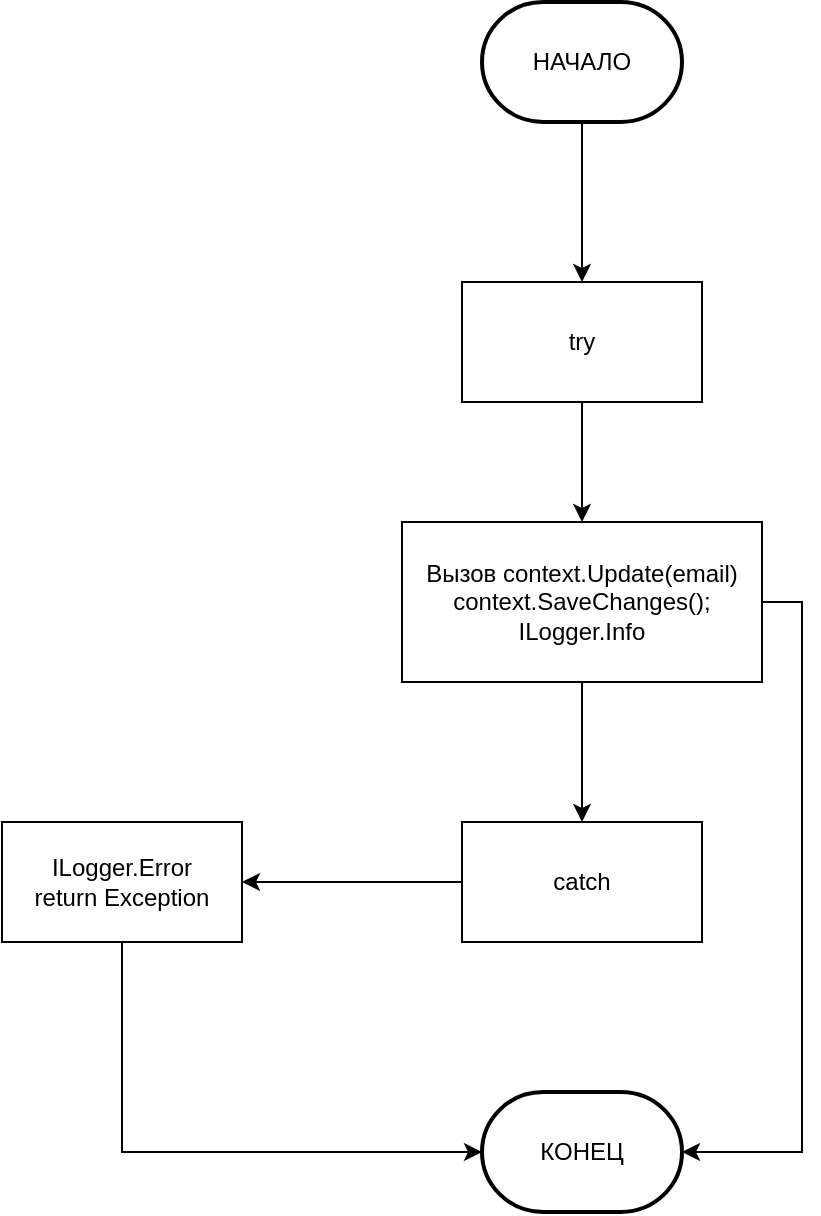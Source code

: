 <mxfile version="13.9.9" type="device"><diagram id="bKNoFxUff-omr4E7laql" name="Страница 1"><mxGraphModel dx="852" dy="494" grid="1" gridSize="10" guides="1" tooltips="1" connect="1" arrows="1" fold="1" page="1" pageScale="1" pageWidth="827" pageHeight="1169" math="0" shadow="0"><root><mxCell id="0"/><mxCell id="1" parent="0"/><mxCell id="05mlmkK7A6dDFGRdYLX1-3" style="edgeStyle=orthogonalEdgeStyle;rounded=0;orthogonalLoop=1;jettySize=auto;html=1;" edge="1" parent="1" source="05mlmkK7A6dDFGRdYLX1-1" target="05mlmkK7A6dDFGRdYLX1-2"><mxGeometry relative="1" as="geometry"/></mxCell><mxCell id="05mlmkK7A6dDFGRdYLX1-1" value="НАЧАЛО" style="strokeWidth=2;html=1;shape=mxgraph.flowchart.terminator;whiteSpace=wrap;" vertex="1" parent="1"><mxGeometry x="350" y="10" width="100" height="60" as="geometry"/></mxCell><mxCell id="05mlmkK7A6dDFGRdYLX1-5" style="edgeStyle=orthogonalEdgeStyle;rounded=0;orthogonalLoop=1;jettySize=auto;html=1;entryX=0.5;entryY=0;entryDx=0;entryDy=0;" edge="1" parent="1" source="05mlmkK7A6dDFGRdYLX1-2" target="05mlmkK7A6dDFGRdYLX1-4"><mxGeometry relative="1" as="geometry"/></mxCell><mxCell id="05mlmkK7A6dDFGRdYLX1-2" value="try" style="rounded=0;whiteSpace=wrap;html=1;" vertex="1" parent="1"><mxGeometry x="340" y="150" width="120" height="60" as="geometry"/></mxCell><mxCell id="05mlmkK7A6dDFGRdYLX1-7" style="edgeStyle=orthogonalEdgeStyle;rounded=0;orthogonalLoop=1;jettySize=auto;html=1;entryX=0.5;entryY=0;entryDx=0;entryDy=0;" edge="1" parent="1" source="05mlmkK7A6dDFGRdYLX1-4" target="05mlmkK7A6dDFGRdYLX1-6"><mxGeometry relative="1" as="geometry"/></mxCell><mxCell id="05mlmkK7A6dDFGRdYLX1-13" style="edgeStyle=orthogonalEdgeStyle;rounded=0;orthogonalLoop=1;jettySize=auto;html=1;exitX=1;exitY=0.5;exitDx=0;exitDy=0;entryX=1;entryY=0.5;entryDx=0;entryDy=0;entryPerimeter=0;" edge="1" parent="1" source="05mlmkK7A6dDFGRdYLX1-4" target="05mlmkK7A6dDFGRdYLX1-11"><mxGeometry relative="1" as="geometry"/></mxCell><mxCell id="05mlmkK7A6dDFGRdYLX1-4" value="Вызов context.Update(email)&lt;br&gt;context.SaveChanges();&lt;br&gt;ILogger.Info" style="rounded=0;whiteSpace=wrap;html=1;" vertex="1" parent="1"><mxGeometry x="310" y="270" width="180" height="80" as="geometry"/></mxCell><mxCell id="05mlmkK7A6dDFGRdYLX1-10" style="edgeStyle=orthogonalEdgeStyle;rounded=0;orthogonalLoop=1;jettySize=auto;html=1;exitX=0;exitY=0.5;exitDx=0;exitDy=0;" edge="1" parent="1" source="05mlmkK7A6dDFGRdYLX1-6" target="05mlmkK7A6dDFGRdYLX1-9"><mxGeometry relative="1" as="geometry"/></mxCell><mxCell id="05mlmkK7A6dDFGRdYLX1-6" value="catch" style="rounded=0;whiteSpace=wrap;html=1;" vertex="1" parent="1"><mxGeometry x="340" y="420" width="120" height="60" as="geometry"/></mxCell><mxCell id="05mlmkK7A6dDFGRdYLX1-14" style="edgeStyle=orthogonalEdgeStyle;rounded=0;orthogonalLoop=1;jettySize=auto;html=1;exitX=0.5;exitY=1;exitDx=0;exitDy=0;entryX=0;entryY=0.5;entryDx=0;entryDy=0;entryPerimeter=0;" edge="1" parent="1" source="05mlmkK7A6dDFGRdYLX1-9" target="05mlmkK7A6dDFGRdYLX1-11"><mxGeometry relative="1" as="geometry"/></mxCell><mxCell id="05mlmkK7A6dDFGRdYLX1-9" value="ILogger.Error&lt;br&gt;return Exception" style="rounded=0;whiteSpace=wrap;html=1;" vertex="1" parent="1"><mxGeometry x="110" y="420" width="120" height="60" as="geometry"/></mxCell><mxCell id="05mlmkK7A6dDFGRdYLX1-11" value="КОНЕЦ" style="strokeWidth=2;html=1;shape=mxgraph.flowchart.terminator;whiteSpace=wrap;" vertex="1" parent="1"><mxGeometry x="350" y="555" width="100" height="60" as="geometry"/></mxCell></root></mxGraphModel></diagram></mxfile>